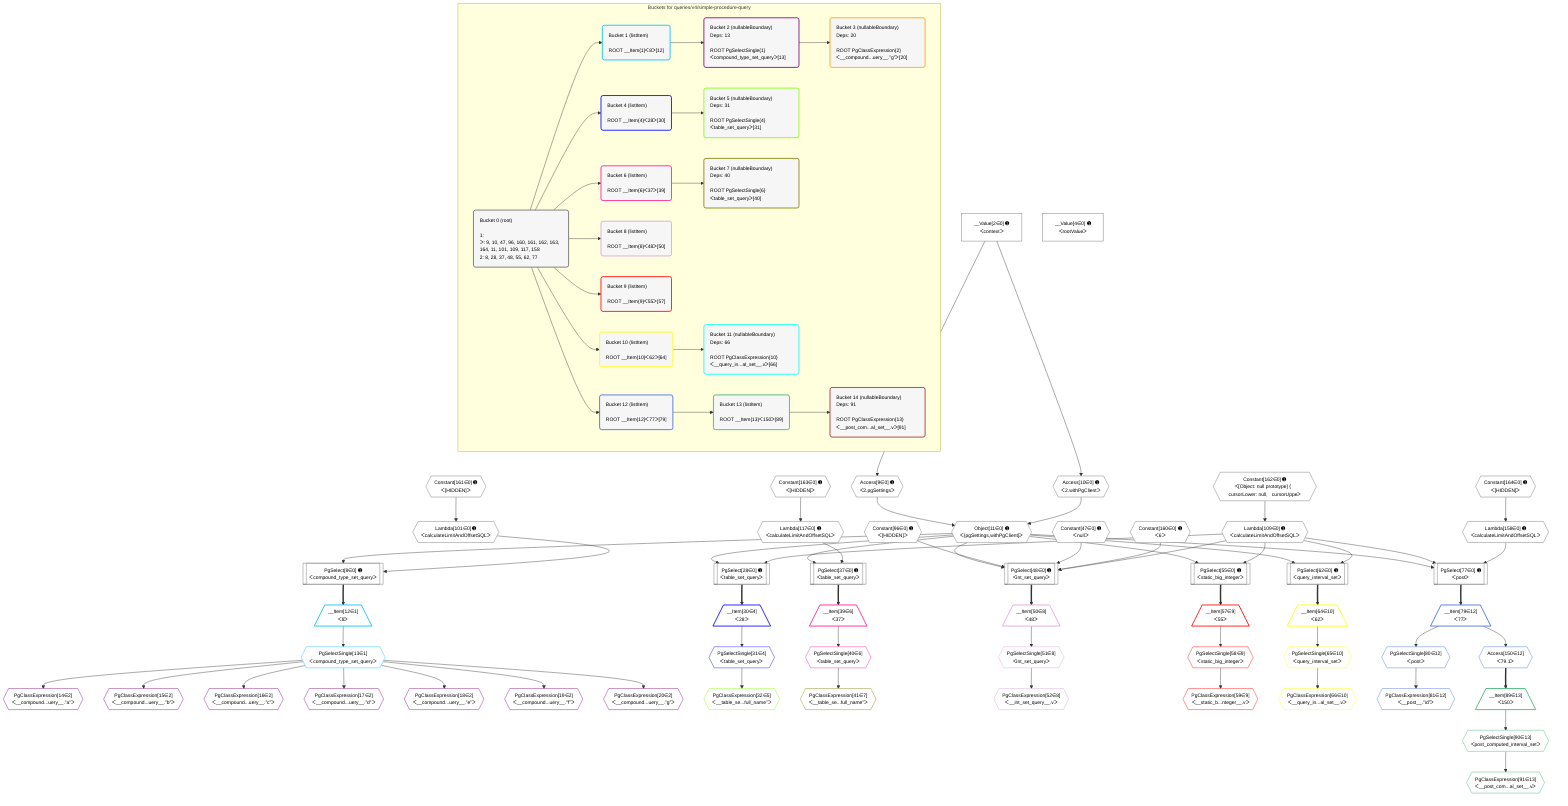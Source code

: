 %%{init: {'themeVariables': { 'fontSize': '12px'}}}%%
graph TD
    classDef path fill:#eee,stroke:#000,color:#000
    classDef plan fill:#fff,stroke-width:1px,color:#000
    classDef itemplan fill:#fff,stroke-width:2px,color:#000
    classDef unbatchedplan fill:#dff,stroke-width:1px,color:#000
    classDef sideeffectplan fill:#fcc,stroke-width:2px,color:#000
    classDef bucket fill:#f6f6f6,color:#000,stroke-width:2px,text-align:left


    %% plan dependencies
    PgSelect48[["PgSelect[48∈0] ➊<br />ᐸint_set_queryᐳ"]]:::plan
    Object11{{"Object[11∈0] ➊<br />ᐸ{pgSettings,withPgClient}ᐳ"}}:::plan
    Constant96{{"Constant[96∈0] ➊<br />ᐸ[HIDDEN]ᐳ"}}:::plan
    Constant47{{"Constant[47∈0] ➊<br />ᐸnullᐳ"}}:::plan
    Constant160{{"Constant[160∈0] ➊<br />ᐸ6ᐳ"}}:::plan
    Lambda109{{"Lambda[109∈0] ➊<br />ᐸcalculateLimitAndOffsetSQLᐳ"}}:::plan
    Object11 & Constant96 & Constant47 & Constant160 & Lambda109 --> PgSelect48
    PgSelect77[["PgSelect[77∈0] ➊<br />ᐸpostᐳ"]]:::plan
    Lambda158{{"Lambda[158∈0] ➊<br />ᐸcalculateLimitAndOffsetSQLᐳ"}}:::plan
    Object11 & Lambda109 & Lambda158 --> PgSelect77
    PgSelect8[["PgSelect[8∈0] ➊<br />ᐸcompound_type_set_queryᐳ"]]:::plan
    Lambda101{{"Lambda[101∈0] ➊<br />ᐸcalculateLimitAndOffsetSQLᐳ"}}:::plan
    Object11 & Lambda101 --> PgSelect8
    Access9{{"Access[9∈0] ➊<br />ᐸ2.pgSettingsᐳ"}}:::plan
    Access10{{"Access[10∈0] ➊<br />ᐸ2.withPgClientᐳ"}}:::plan
    Access9 & Access10 --> Object11
    PgSelect28[["PgSelect[28∈0] ➊<br />ᐸtable_set_queryᐳ"]]:::plan
    Object11 & Lambda109 --> PgSelect28
    PgSelect37[["PgSelect[37∈0] ➊<br />ᐸtable_set_queryᐳ"]]:::plan
    Lambda117{{"Lambda[117∈0] ➊<br />ᐸcalculateLimitAndOffsetSQLᐳ"}}:::plan
    Object11 & Lambda117 --> PgSelect37
    PgSelect55[["PgSelect[55∈0] ➊<br />ᐸstatic_big_integerᐳ"]]:::plan
    Object11 & Lambda109 --> PgSelect55
    PgSelect62[["PgSelect[62∈0] ➊<br />ᐸquery_interval_setᐳ"]]:::plan
    Object11 & Lambda109 --> PgSelect62
    __Value2["__Value[2∈0] ➊<br />ᐸcontextᐳ"]:::plan
    __Value2 --> Access9
    __Value2 --> Access10
    Constant161{{"Constant[161∈0] ➊<br />ᐸ[HIDDEN]ᐳ"}}:::plan
    Constant161 --> Lambda101
    Constant162{{"Constant[162∈0] ➊<br />ᐸ[Object: null prototype] {   cursorLower: null,   cursorUppeᐳ"}}:::plan
    Constant162 --> Lambda109
    Constant163{{"Constant[163∈0] ➊<br />ᐸ[HIDDEN]ᐳ"}}:::plan
    Constant163 --> Lambda117
    Constant164{{"Constant[164∈0] ➊<br />ᐸ[HIDDEN]ᐳ"}}:::plan
    Constant164 --> Lambda158
    __Value4["__Value[4∈0] ➊<br />ᐸrootValueᐳ"]:::plan
    __Item12[/"__Item[12∈1]<br />ᐸ8ᐳ"\]:::itemplan
    PgSelect8 ==> __Item12
    PgSelectSingle13{{"PgSelectSingle[13∈1]<br />ᐸcompound_type_set_queryᐳ"}}:::plan
    __Item12 --> PgSelectSingle13
    PgClassExpression14{{"PgClassExpression[14∈2]<br />ᐸ__compound...uery__.”a”ᐳ"}}:::plan
    PgSelectSingle13 --> PgClassExpression14
    PgClassExpression15{{"PgClassExpression[15∈2]<br />ᐸ__compound...uery__.”b”ᐳ"}}:::plan
    PgSelectSingle13 --> PgClassExpression15
    PgClassExpression16{{"PgClassExpression[16∈2]<br />ᐸ__compound...uery__.”c”ᐳ"}}:::plan
    PgSelectSingle13 --> PgClassExpression16
    PgClassExpression17{{"PgClassExpression[17∈2]<br />ᐸ__compound...uery__.”d”ᐳ"}}:::plan
    PgSelectSingle13 --> PgClassExpression17
    PgClassExpression18{{"PgClassExpression[18∈2]<br />ᐸ__compound...uery__.”e”ᐳ"}}:::plan
    PgSelectSingle13 --> PgClassExpression18
    PgClassExpression19{{"PgClassExpression[19∈2]<br />ᐸ__compound...uery__.”f”ᐳ"}}:::plan
    PgSelectSingle13 --> PgClassExpression19
    PgClassExpression20{{"PgClassExpression[20∈2]<br />ᐸ__compound...uery__.”g”ᐳ"}}:::plan
    PgSelectSingle13 --> PgClassExpression20
    __Item30[/"__Item[30∈4]<br />ᐸ28ᐳ"\]:::itemplan
    PgSelect28 ==> __Item30
    PgSelectSingle31{{"PgSelectSingle[31∈4]<br />ᐸtable_set_queryᐳ"}}:::plan
    __Item30 --> PgSelectSingle31
    PgClassExpression32{{"PgClassExpression[32∈5]<br />ᐸ__table_se...full_name”ᐳ"}}:::plan
    PgSelectSingle31 --> PgClassExpression32
    __Item39[/"__Item[39∈6]<br />ᐸ37ᐳ"\]:::itemplan
    PgSelect37 ==> __Item39
    PgSelectSingle40{{"PgSelectSingle[40∈6]<br />ᐸtable_set_queryᐳ"}}:::plan
    __Item39 --> PgSelectSingle40
    PgClassExpression41{{"PgClassExpression[41∈7]<br />ᐸ__table_se...full_name”ᐳ"}}:::plan
    PgSelectSingle40 --> PgClassExpression41
    __Item50[/"__Item[50∈8]<br />ᐸ48ᐳ"\]:::itemplan
    PgSelect48 ==> __Item50
    PgSelectSingle51{{"PgSelectSingle[51∈8]<br />ᐸint_set_queryᐳ"}}:::plan
    __Item50 --> PgSelectSingle51
    PgClassExpression52{{"PgClassExpression[52∈8]<br />ᐸ__int_set_query__.vᐳ"}}:::plan
    PgSelectSingle51 --> PgClassExpression52
    __Item57[/"__Item[57∈9]<br />ᐸ55ᐳ"\]:::itemplan
    PgSelect55 ==> __Item57
    PgSelectSingle58{{"PgSelectSingle[58∈9]<br />ᐸstatic_big_integerᐳ"}}:::plan
    __Item57 --> PgSelectSingle58
    PgClassExpression59{{"PgClassExpression[59∈9]<br />ᐸ__static_b...nteger__.vᐳ"}}:::plan
    PgSelectSingle58 --> PgClassExpression59
    __Item64[/"__Item[64∈10]<br />ᐸ62ᐳ"\]:::itemplan
    PgSelect62 ==> __Item64
    PgSelectSingle65{{"PgSelectSingle[65∈10]<br />ᐸquery_interval_setᐳ"}}:::plan
    __Item64 --> PgSelectSingle65
    PgClassExpression66{{"PgClassExpression[66∈10]<br />ᐸ__query_in...al_set__.vᐳ"}}:::plan
    PgSelectSingle65 --> PgClassExpression66
    __Item79[/"__Item[79∈12]<br />ᐸ77ᐳ"\]:::itemplan
    PgSelect77 ==> __Item79
    PgSelectSingle80{{"PgSelectSingle[80∈12]<br />ᐸpostᐳ"}}:::plan
    __Item79 --> PgSelectSingle80
    PgClassExpression81{{"PgClassExpression[81∈12]<br />ᐸ__post__.”id”ᐳ"}}:::plan
    PgSelectSingle80 --> PgClassExpression81
    Access150{{"Access[150∈12]<br />ᐸ79.1ᐳ"}}:::plan
    __Item79 --> Access150
    __Item89[/"__Item[89∈13]<br />ᐸ150ᐳ"\]:::itemplan
    Access150 ==> __Item89
    PgSelectSingle90{{"PgSelectSingle[90∈13]<br />ᐸpost_computed_interval_setᐳ"}}:::plan
    __Item89 --> PgSelectSingle90
    PgClassExpression91{{"PgClassExpression[91∈13]<br />ᐸ__post_com...al_set__.vᐳ"}}:::plan
    PgSelectSingle90 --> PgClassExpression91

    %% define steps

    subgraph "Buckets for queries/v4/simple-procedure-query"
    Bucket0("Bucket 0 (root)<br /><br />1: <br />ᐳ: 9, 10, 47, 96, 160, 161, 162, 163, 164, 11, 101, 109, 117, 158<br />2: 8, 28, 37, 48, 55, 62, 77"):::bucket
    classDef bucket0 stroke:#696969
    class Bucket0,__Value2,__Value4,PgSelect8,Access9,Access10,Object11,PgSelect28,PgSelect37,Constant47,PgSelect48,PgSelect55,PgSelect62,PgSelect77,Constant96,Lambda101,Lambda109,Lambda117,Lambda158,Constant160,Constant161,Constant162,Constant163,Constant164 bucket0
    Bucket1("Bucket 1 (listItem)<br /><br />ROOT __Item{1}ᐸ8ᐳ[12]"):::bucket
    classDef bucket1 stroke:#00bfff
    class Bucket1,__Item12,PgSelectSingle13 bucket1
    Bucket2("Bucket 2 (nullableBoundary)<br />Deps: 13<br /><br />ROOT PgSelectSingle{1}ᐸcompound_type_set_queryᐳ[13]"):::bucket
    classDef bucket2 stroke:#7f007f
    class Bucket2,PgClassExpression14,PgClassExpression15,PgClassExpression16,PgClassExpression17,PgClassExpression18,PgClassExpression19,PgClassExpression20 bucket2
    Bucket3("Bucket 3 (nullableBoundary)<br />Deps: 20<br /><br />ROOT PgClassExpression{2}ᐸ__compound...uery__.”g”ᐳ[20]"):::bucket
    classDef bucket3 stroke:#ffa500
    class Bucket3 bucket3
    Bucket4("Bucket 4 (listItem)<br /><br />ROOT __Item{4}ᐸ28ᐳ[30]"):::bucket
    classDef bucket4 stroke:#0000ff
    class Bucket4,__Item30,PgSelectSingle31 bucket4
    Bucket5("Bucket 5 (nullableBoundary)<br />Deps: 31<br /><br />ROOT PgSelectSingle{4}ᐸtable_set_queryᐳ[31]"):::bucket
    classDef bucket5 stroke:#7fff00
    class Bucket5,PgClassExpression32 bucket5
    Bucket6("Bucket 6 (listItem)<br /><br />ROOT __Item{6}ᐸ37ᐳ[39]"):::bucket
    classDef bucket6 stroke:#ff1493
    class Bucket6,__Item39,PgSelectSingle40 bucket6
    Bucket7("Bucket 7 (nullableBoundary)<br />Deps: 40<br /><br />ROOT PgSelectSingle{6}ᐸtable_set_queryᐳ[40]"):::bucket
    classDef bucket7 stroke:#808000
    class Bucket7,PgClassExpression41 bucket7
    Bucket8("Bucket 8 (listItem)<br /><br />ROOT __Item{8}ᐸ48ᐳ[50]"):::bucket
    classDef bucket8 stroke:#dda0dd
    class Bucket8,__Item50,PgSelectSingle51,PgClassExpression52 bucket8
    Bucket9("Bucket 9 (listItem)<br /><br />ROOT __Item{9}ᐸ55ᐳ[57]"):::bucket
    classDef bucket9 stroke:#ff0000
    class Bucket9,__Item57,PgSelectSingle58,PgClassExpression59 bucket9
    Bucket10("Bucket 10 (listItem)<br /><br />ROOT __Item{10}ᐸ62ᐳ[64]"):::bucket
    classDef bucket10 stroke:#ffff00
    class Bucket10,__Item64,PgSelectSingle65,PgClassExpression66 bucket10
    Bucket11("Bucket 11 (nullableBoundary)<br />Deps: 66<br /><br />ROOT PgClassExpression{10}ᐸ__query_in...al_set__.vᐳ[66]"):::bucket
    classDef bucket11 stroke:#00ffff
    class Bucket11 bucket11
    Bucket12("Bucket 12 (listItem)<br /><br />ROOT __Item{12}ᐸ77ᐳ[79]"):::bucket
    classDef bucket12 stroke:#4169e1
    class Bucket12,__Item79,PgSelectSingle80,PgClassExpression81,Access150 bucket12
    Bucket13("Bucket 13 (listItem)<br /><br />ROOT __Item{13}ᐸ150ᐳ[89]"):::bucket
    classDef bucket13 stroke:#3cb371
    class Bucket13,__Item89,PgSelectSingle90,PgClassExpression91 bucket13
    Bucket14("Bucket 14 (nullableBoundary)<br />Deps: 91<br /><br />ROOT PgClassExpression{13}ᐸ__post_com...al_set__.vᐳ[91]"):::bucket
    classDef bucket14 stroke:#a52a2a
    class Bucket14 bucket14
    Bucket0 --> Bucket1 & Bucket4 & Bucket6 & Bucket8 & Bucket9 & Bucket10 & Bucket12
    Bucket1 --> Bucket2
    Bucket2 --> Bucket3
    Bucket4 --> Bucket5
    Bucket6 --> Bucket7
    Bucket10 --> Bucket11
    Bucket12 --> Bucket13
    Bucket13 --> Bucket14
    end